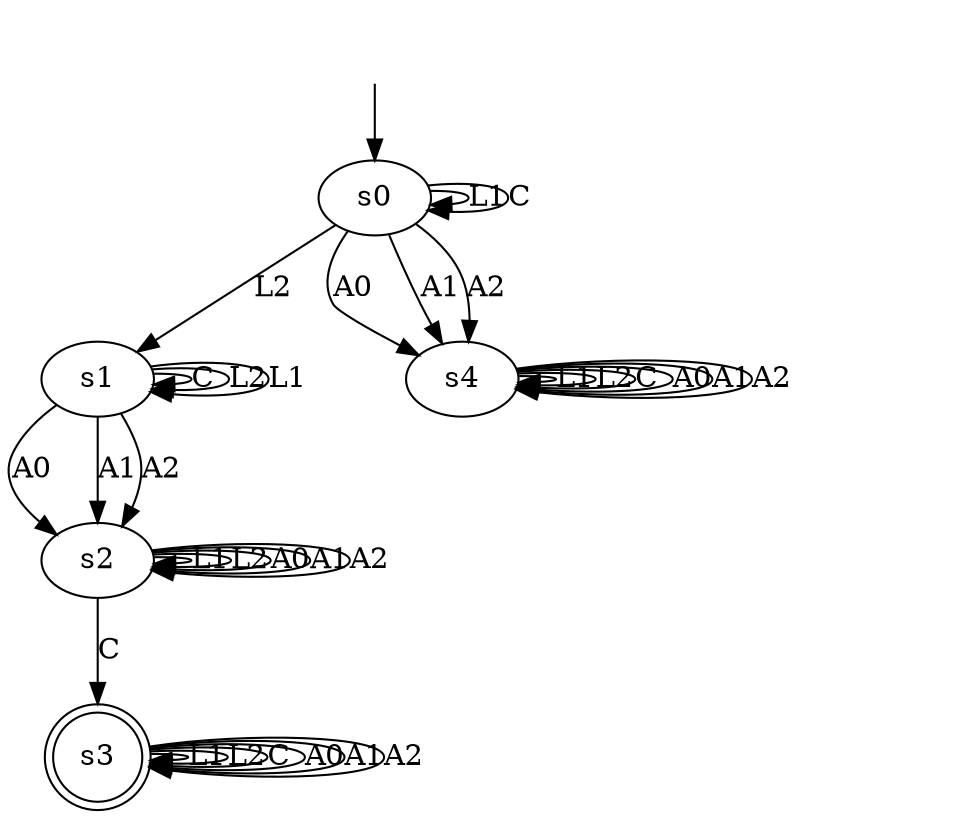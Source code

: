 digraph "data/our_models/magento_3_b" {
s0 [label=s0];
s1 [label=s1];
s2 [label=s2];
s3 [label=s3, shape=doublecircle];
s4 [label=s4];
s0 -> s0  [label=L1];
s0 -> s0  [label=C];
s0 -> s1  [label=L2];
s0 -> s4  [label=A0];
s0 -> s4  [label=A1];
s0 -> s4  [label=A2];
s1 -> s1  [label=C];
s1 -> s1  [label=L2];
s1 -> s1  [label=L1];
s1 -> s2  [label=A0];
s1 -> s2  [label=A1];
s1 -> s2  [label=A2];
s2 -> s2  [label=L1];
s2 -> s2  [label=L2];
s2 -> s3  [label=C];
s2 -> s2  [label=A0];
s2 -> s2  [label=A1];
s2 -> s2  [label=A2];
s3 -> s3  [label=L1];
s3 -> s3  [label=L2];
s3 -> s3  [label=C];
s3 -> s3  [label=A0];
s3 -> s3  [label=A1];
s3 -> s3  [label=A2];
s4 -> s4  [label=L1];
s4 -> s4  [label=L2];
s4 -> s4  [label=C];
s4 -> s4  [label=A0];
s4 -> s4  [label=A1];
s4 -> s4  [label=A2];
__start0 [label="", shape=none];
__start0 -> s0  [label=""];
}
